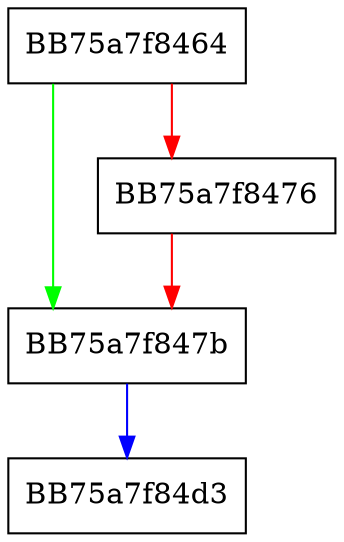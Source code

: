 digraph CreateInstance {
  node [shape="box"];
  graph [splines=ortho];
  BB75a7f8464 -> BB75a7f847b [color="green"];
  BB75a7f8464 -> BB75a7f8476 [color="red"];
  BB75a7f8476 -> BB75a7f847b [color="red"];
  BB75a7f847b -> BB75a7f84d3 [color="blue"];
}